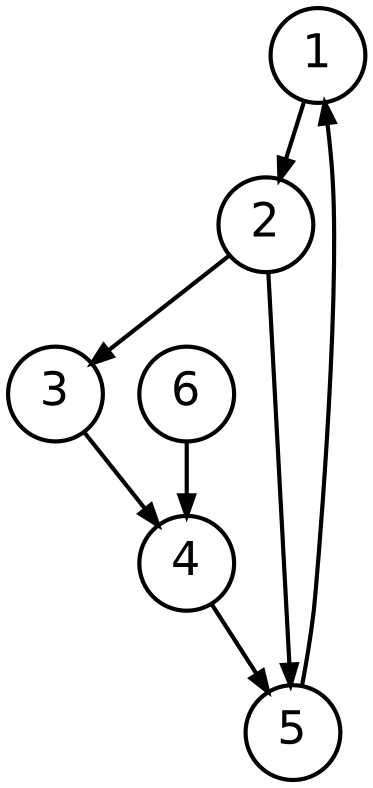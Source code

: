 digraph untitled {
        graph[bgcolor="transparent"];
        node [fontname="Bitstream Vera Sans", fontsize="22.00", shape=circle, style="bold,filled" fillcolor=white];
        edge [style=bold];
        1;2;3;4;5;6;
        6 -> 4 -> 5 -> 1 -> 2 -> 3 -> 4;
        2 -> 5;
}
